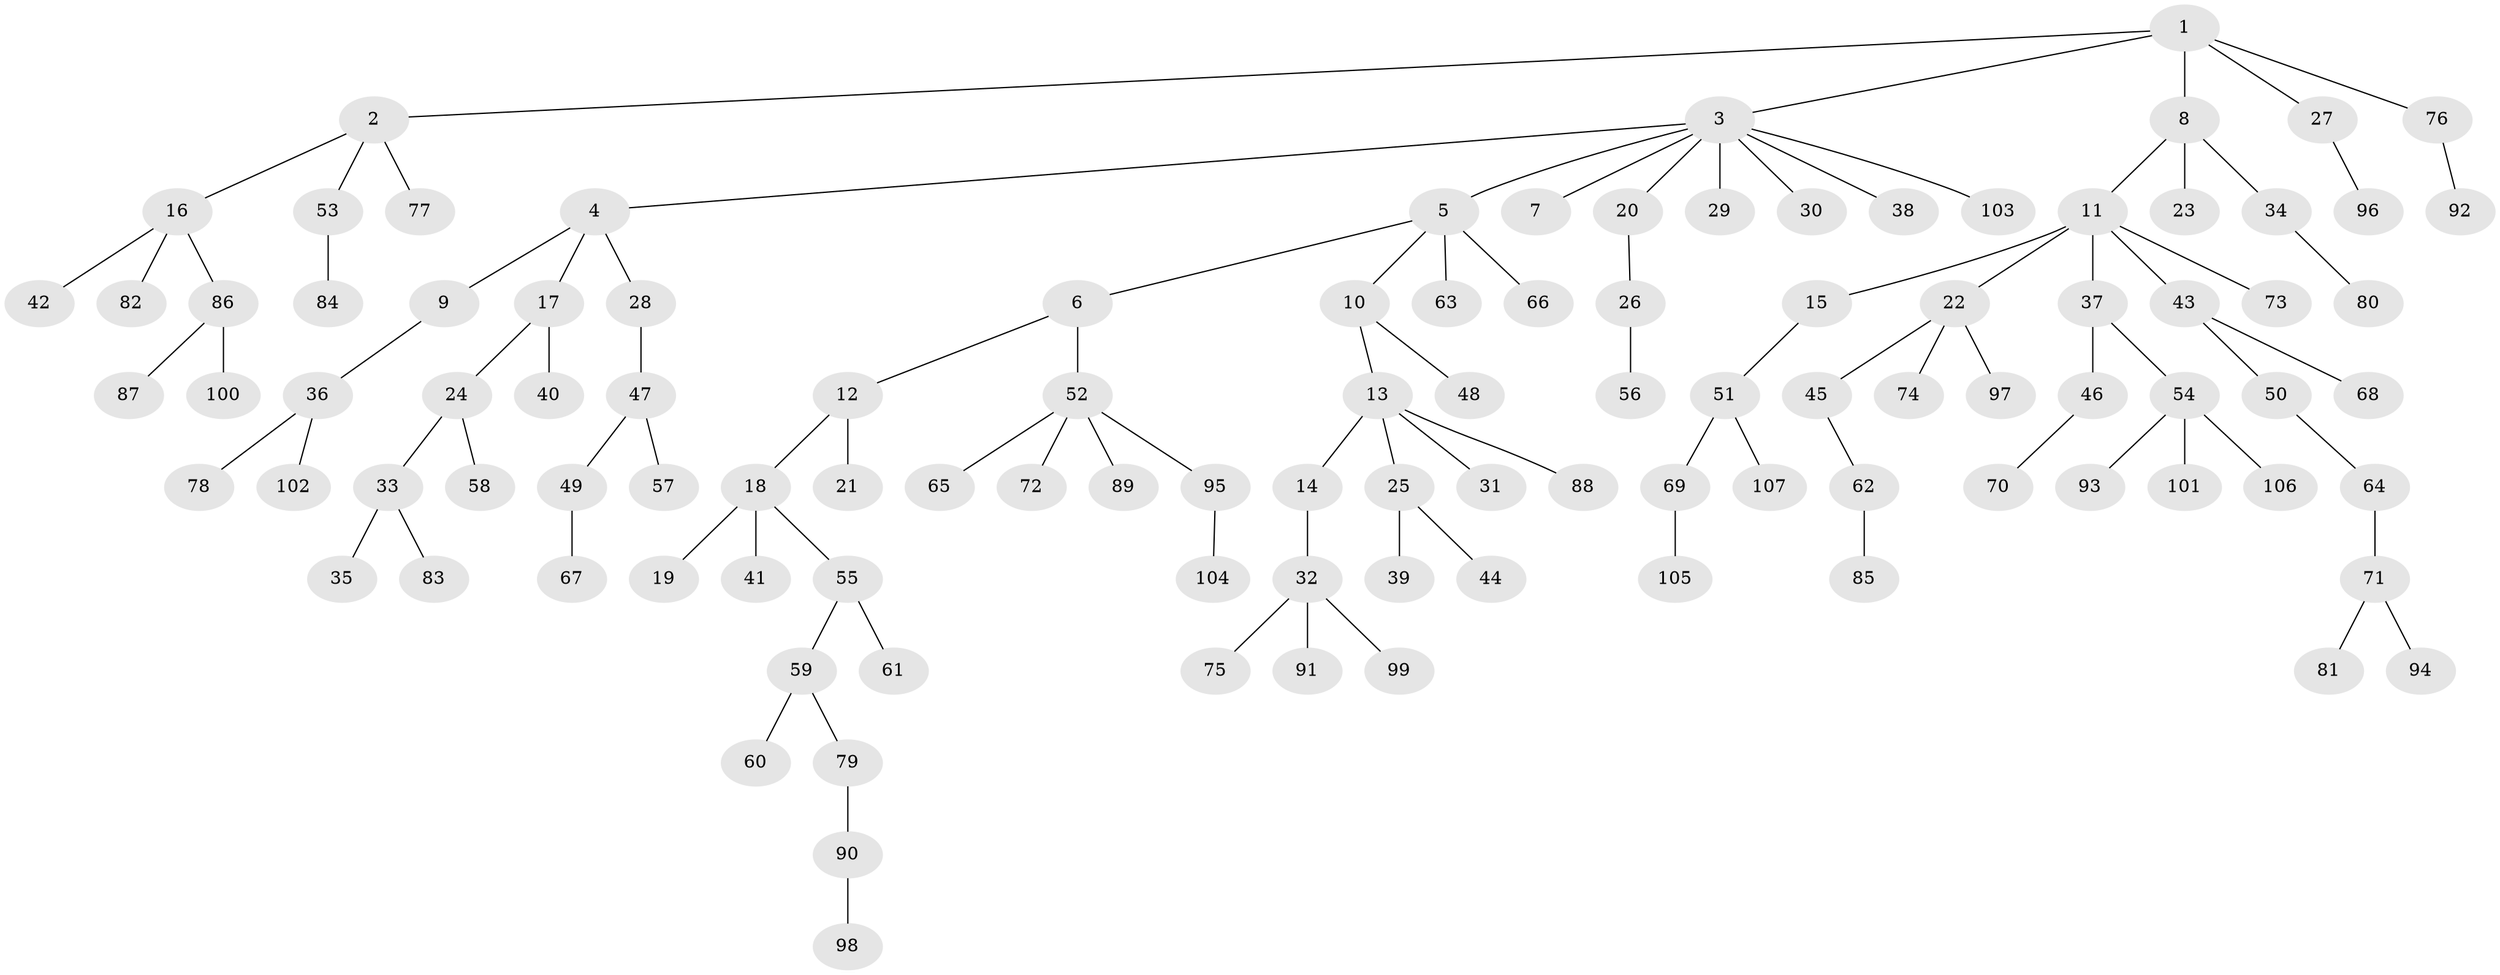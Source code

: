 // coarse degree distribution, {5: 0.07142857142857142, 7: 0.023809523809523808, 3: 0.09523809523809523, 4: 0.07142857142857142, 1: 0.6190476190476191, 2: 0.11904761904761904}
// Generated by graph-tools (version 1.1) at 2025/19/03/04/25 18:19:19]
// undirected, 107 vertices, 106 edges
graph export_dot {
graph [start="1"]
  node [color=gray90,style=filled];
  1;
  2;
  3;
  4;
  5;
  6;
  7;
  8;
  9;
  10;
  11;
  12;
  13;
  14;
  15;
  16;
  17;
  18;
  19;
  20;
  21;
  22;
  23;
  24;
  25;
  26;
  27;
  28;
  29;
  30;
  31;
  32;
  33;
  34;
  35;
  36;
  37;
  38;
  39;
  40;
  41;
  42;
  43;
  44;
  45;
  46;
  47;
  48;
  49;
  50;
  51;
  52;
  53;
  54;
  55;
  56;
  57;
  58;
  59;
  60;
  61;
  62;
  63;
  64;
  65;
  66;
  67;
  68;
  69;
  70;
  71;
  72;
  73;
  74;
  75;
  76;
  77;
  78;
  79;
  80;
  81;
  82;
  83;
  84;
  85;
  86;
  87;
  88;
  89;
  90;
  91;
  92;
  93;
  94;
  95;
  96;
  97;
  98;
  99;
  100;
  101;
  102;
  103;
  104;
  105;
  106;
  107;
  1 -- 2;
  1 -- 3;
  1 -- 8;
  1 -- 27;
  1 -- 76;
  2 -- 16;
  2 -- 53;
  2 -- 77;
  3 -- 4;
  3 -- 5;
  3 -- 7;
  3 -- 20;
  3 -- 29;
  3 -- 30;
  3 -- 38;
  3 -- 103;
  4 -- 9;
  4 -- 17;
  4 -- 28;
  5 -- 6;
  5 -- 10;
  5 -- 63;
  5 -- 66;
  6 -- 12;
  6 -- 52;
  8 -- 11;
  8 -- 23;
  8 -- 34;
  9 -- 36;
  10 -- 13;
  10 -- 48;
  11 -- 15;
  11 -- 22;
  11 -- 37;
  11 -- 43;
  11 -- 73;
  12 -- 18;
  12 -- 21;
  13 -- 14;
  13 -- 25;
  13 -- 31;
  13 -- 88;
  14 -- 32;
  15 -- 51;
  16 -- 42;
  16 -- 82;
  16 -- 86;
  17 -- 24;
  17 -- 40;
  18 -- 19;
  18 -- 41;
  18 -- 55;
  20 -- 26;
  22 -- 45;
  22 -- 74;
  22 -- 97;
  24 -- 33;
  24 -- 58;
  25 -- 39;
  25 -- 44;
  26 -- 56;
  27 -- 96;
  28 -- 47;
  32 -- 75;
  32 -- 91;
  32 -- 99;
  33 -- 35;
  33 -- 83;
  34 -- 80;
  36 -- 78;
  36 -- 102;
  37 -- 46;
  37 -- 54;
  43 -- 50;
  43 -- 68;
  45 -- 62;
  46 -- 70;
  47 -- 49;
  47 -- 57;
  49 -- 67;
  50 -- 64;
  51 -- 69;
  51 -- 107;
  52 -- 65;
  52 -- 72;
  52 -- 89;
  52 -- 95;
  53 -- 84;
  54 -- 93;
  54 -- 101;
  54 -- 106;
  55 -- 59;
  55 -- 61;
  59 -- 60;
  59 -- 79;
  62 -- 85;
  64 -- 71;
  69 -- 105;
  71 -- 81;
  71 -- 94;
  76 -- 92;
  79 -- 90;
  86 -- 87;
  86 -- 100;
  90 -- 98;
  95 -- 104;
}
